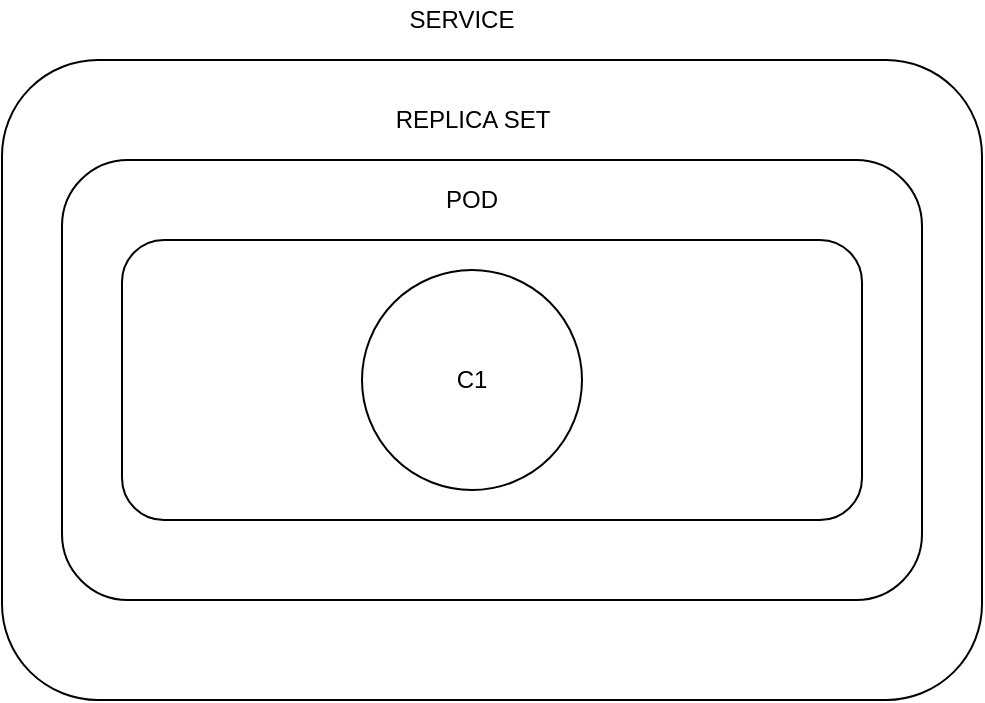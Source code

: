 <mxfile version="14.9.2" type="github">
  <diagram id="YOymZpYFyauVE4nPvg2r" name="Page-1">
    <mxGraphModel dx="1038" dy="547" grid="1" gridSize="10" guides="1" tooltips="1" connect="1" arrows="1" fold="1" page="1" pageScale="1" pageWidth="850" pageHeight="1100" math="0" shadow="0">
      <root>
        <mxCell id="0" />
        <mxCell id="1" parent="0" />
        <mxCell id="hNDGN-cJ0JobfmCHhORa-1" value="" style="rounded=1;whiteSpace=wrap;html=1;" vertex="1" parent="1">
          <mxGeometry x="150" y="90" width="490" height="320" as="geometry" />
        </mxCell>
        <mxCell id="hNDGN-cJ0JobfmCHhORa-2" value="" style="rounded=1;whiteSpace=wrap;html=1;" vertex="1" parent="1">
          <mxGeometry x="180" y="140" width="430" height="220" as="geometry" />
        </mxCell>
        <mxCell id="hNDGN-cJ0JobfmCHhORa-3" value="" style="rounded=1;whiteSpace=wrap;html=1;" vertex="1" parent="1">
          <mxGeometry x="210" y="180" width="370" height="140" as="geometry" />
        </mxCell>
        <mxCell id="hNDGN-cJ0JobfmCHhORa-4" value="C1" style="ellipse;whiteSpace=wrap;html=1;aspect=fixed;" vertex="1" parent="1">
          <mxGeometry x="330" y="195" width="110" height="110" as="geometry" />
        </mxCell>
        <mxCell id="hNDGN-cJ0JobfmCHhORa-5" value="POD" style="text;html=1;strokeColor=none;fillColor=none;align=center;verticalAlign=middle;whiteSpace=wrap;rounded=0;" vertex="1" parent="1">
          <mxGeometry x="365" y="150" width="40" height="20" as="geometry" />
        </mxCell>
        <mxCell id="hNDGN-cJ0JobfmCHhORa-6" value="REPLICA SET" style="text;html=1;strokeColor=none;fillColor=none;align=center;verticalAlign=middle;whiteSpace=wrap;rounded=0;" vertex="1" parent="1">
          <mxGeometry x="337.5" y="110" width="95" height="20" as="geometry" />
        </mxCell>
        <mxCell id="hNDGN-cJ0JobfmCHhORa-7" value="SERVICE" style="text;html=1;strokeColor=none;fillColor=none;align=center;verticalAlign=middle;whiteSpace=wrap;rounded=0;" vertex="1" parent="1">
          <mxGeometry x="330" y="60" width="100" height="20" as="geometry" />
        </mxCell>
      </root>
    </mxGraphModel>
  </diagram>
</mxfile>
